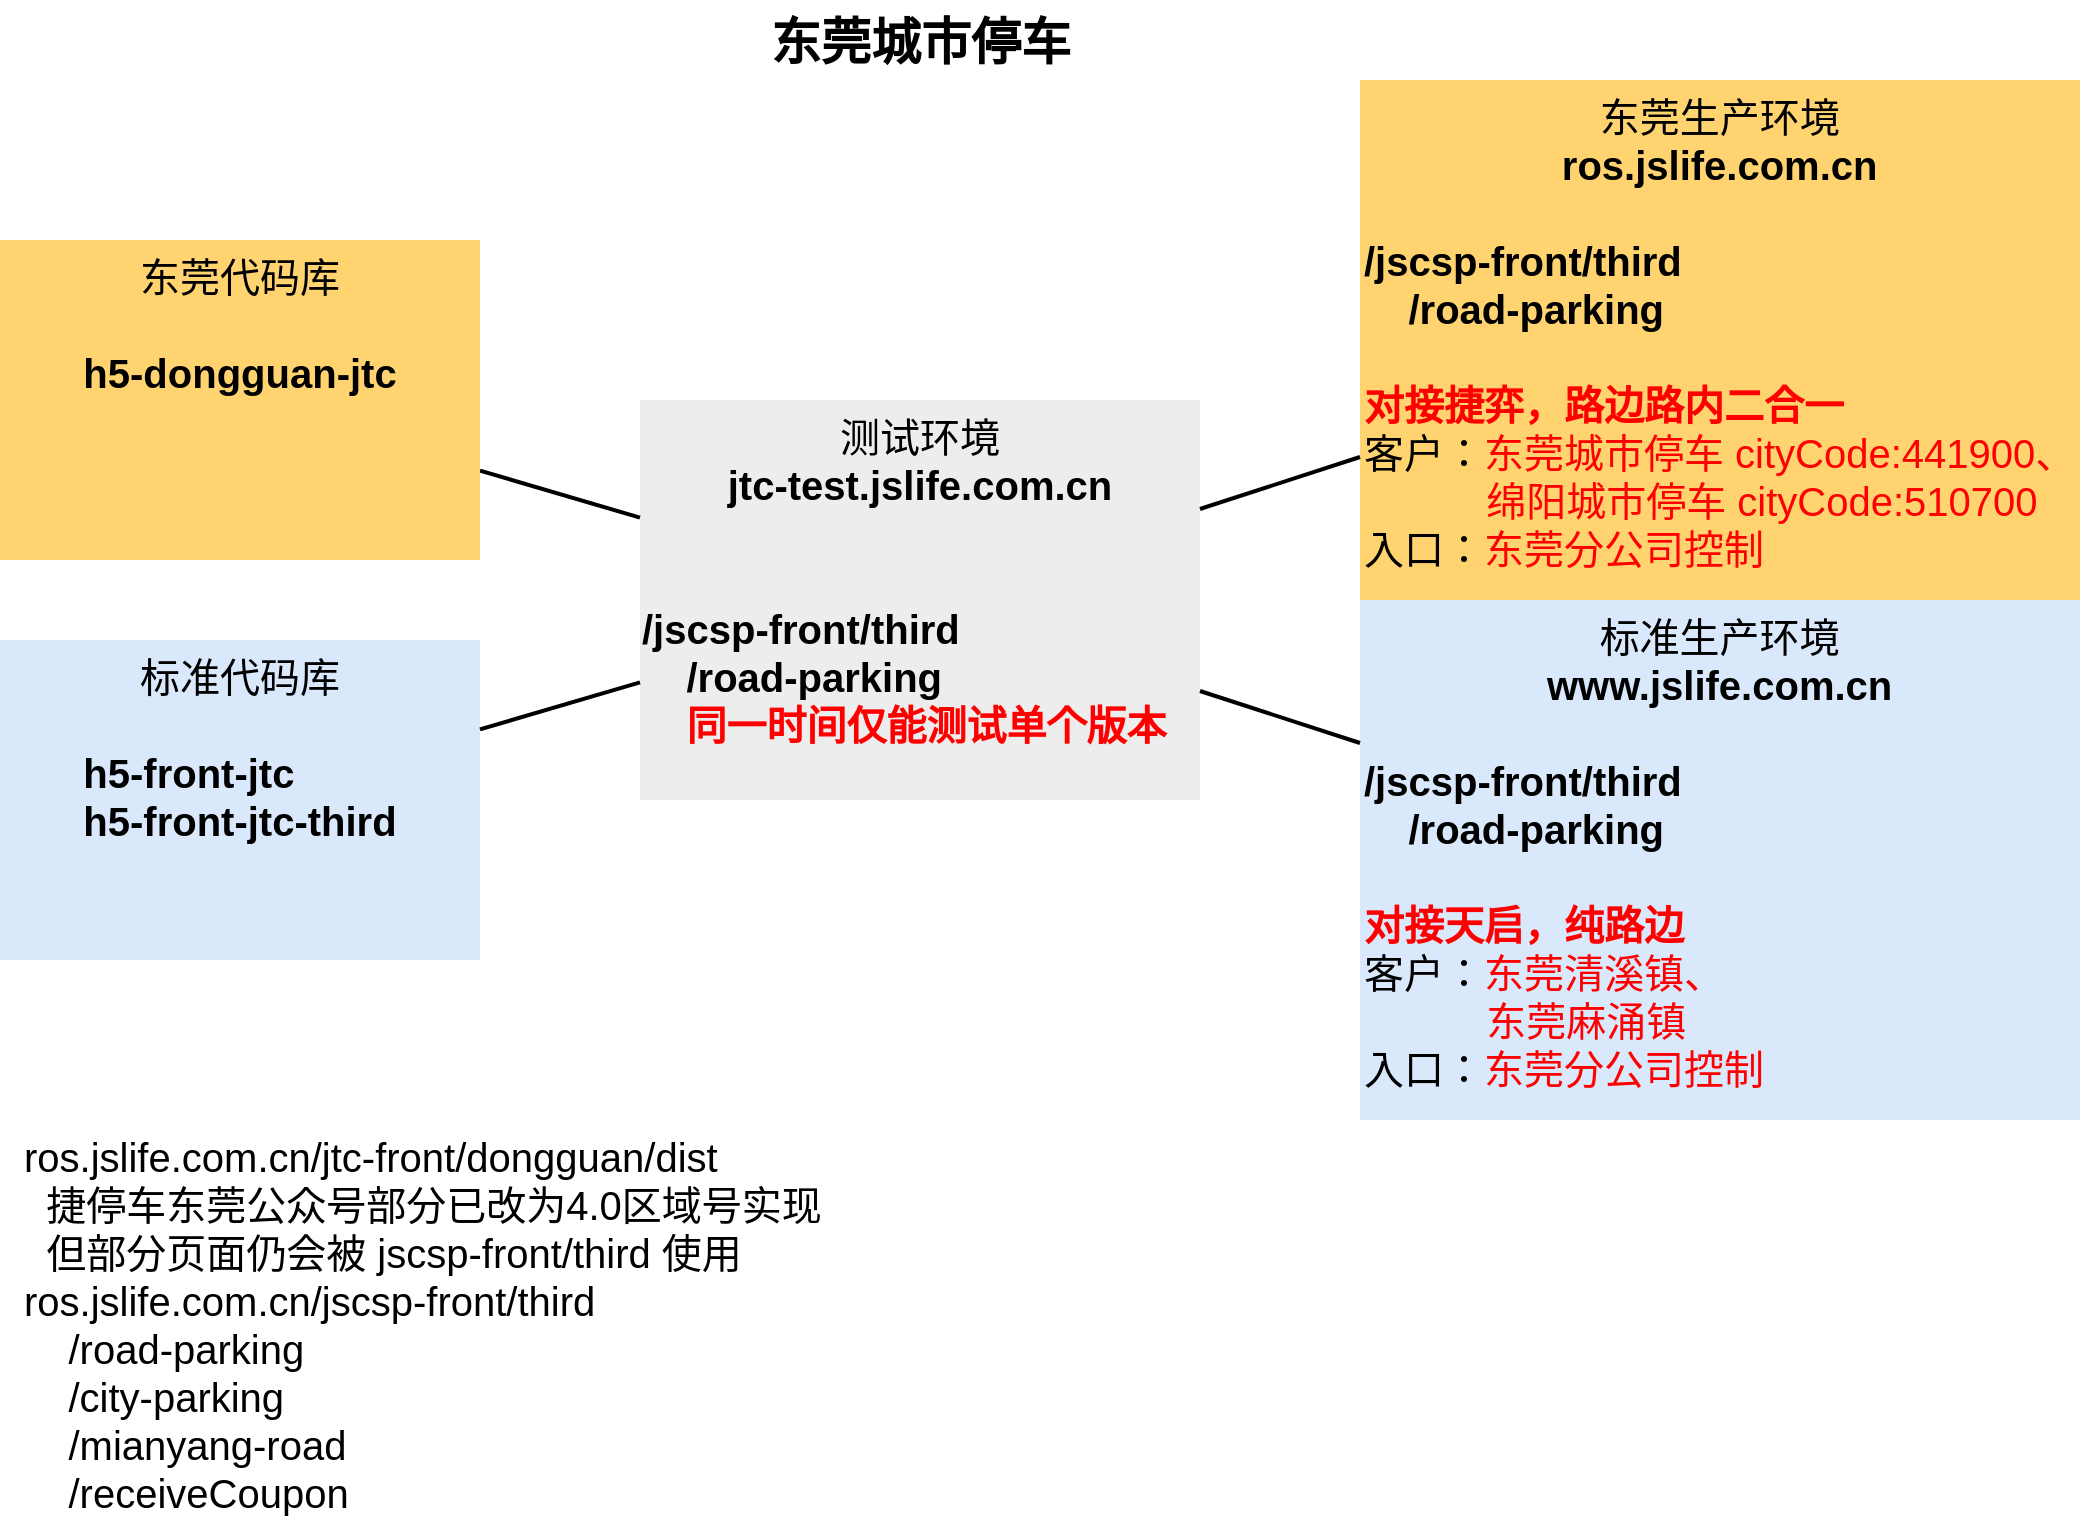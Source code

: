 <mxfile version="14.7.1" type="github" pages="2">
  <diagram name="东莞区域城市停车项目梳理" id="e3a06f82-3646-2815-327d-82caf3d4e204">
    <mxGraphModel dx="1503" dy="911" grid="1" gridSize="10" guides="0" tooltips="1" connect="1" arrows="1" fold="1" page="1" pageScale="1.5" pageWidth="1169" pageHeight="826" background="none" math="0" shadow="0">
      <root>
        <mxCell id="0" style=";html=1;" />
        <mxCell id="1" style=";html=1;" parent="0" />
        <mxCell id="6a7d8f32e03d9370-61" value="&lt;div style=&quot;text-align: center&quot;&gt;&lt;span&gt;东莞生产环境&lt;/span&gt;&lt;/div&gt;&lt;b&gt;&lt;div style=&quot;text-align: center&quot;&gt;&lt;b&gt;ros.jslife.com.cn&lt;/b&gt;&lt;/div&gt;&lt;/b&gt;&lt;b&gt;&amp;nbsp; &amp;nbsp; &amp;nbsp; &amp;nbsp; &amp;nbsp; &amp;nbsp; &amp;nbsp; &amp;nbsp; &amp;nbsp; &amp;nbsp; &amp;nbsp; &amp;nbsp; &amp;nbsp; &amp;nbsp; &amp;nbsp; &amp;nbsp; &amp;nbsp; &amp;nbsp; &amp;nbsp; &amp;nbsp; &amp;nbsp; &amp;nbsp; &amp;nbsp; &amp;nbsp; &amp;nbsp; &amp;nbsp; &amp;nbsp; &amp;nbsp; &amp;nbsp; &amp;nbsp; &amp;nbsp; &amp;nbsp;&amp;nbsp;&lt;/b&gt;&lt;br&gt;&lt;div style=&quot;font-weight: bold&quot;&gt;&lt;div style=&quot;font-weight: 400&quot;&gt;&lt;b&gt;/jscsp-front/third&lt;/b&gt;&lt;/div&gt;&lt;div style=&quot;font-weight: 400&quot;&gt;&lt;b&gt;&amp;nbsp; &amp;nbsp; /road-parking&lt;/b&gt;&lt;/div&gt;&lt;/div&gt;&lt;div style=&quot;font-weight: bold&quot;&gt;&lt;b&gt;&lt;font color=&quot;#ff0000&quot;&gt;&lt;br&gt;&lt;/font&gt;&lt;/b&gt;&lt;/div&gt;&lt;div style=&quot;font-weight: bold&quot;&gt;&lt;b&gt;&lt;font color=&quot;#ff0000&quot;&gt;对接捷弈，路边路内二合一&lt;/font&gt;&lt;/b&gt;&lt;br&gt;&lt;/div&gt;&lt;div&gt;客户：&lt;font color=&quot;#ff0000&quot;&gt;东莞城市停车 cityCode:441900、&lt;/font&gt;&lt;/div&gt;&lt;div&gt;&lt;font color=&quot;#ff0000&quot;&gt;&amp;nbsp; &amp;nbsp; &amp;nbsp; &amp;nbsp; &amp;nbsp; &amp;nbsp;绵阳城市停车 cityCode:510700&lt;/font&gt;&lt;/div&gt;&lt;div&gt;入口：&lt;font color=&quot;#ff0000&quot;&gt;东莞分公司控制&lt;/font&gt;&lt;/div&gt;" style="whiteSpace=wrap;html=1;fontSize=20;strokeColor=none;verticalAlign=top;fillColor=#FFD470;align=left;" parent="1" vertex="1">
          <mxGeometry x="680" y="40" width="360" height="260" as="geometry" />
        </mxCell>
        <mxCell id="6a7d8f32e03d9370-60" value="&lt;div style=&quot;text-align: center&quot;&gt;&lt;span&gt;标准生产环境&lt;/span&gt;&lt;/div&gt;&lt;b&gt;&lt;div style=&quot;text-align: center&quot;&gt;&lt;b&gt;www.jslife.com.cn&lt;/b&gt;&lt;/div&gt;&amp;nbsp; &amp;nbsp; &amp;nbsp; &amp;nbsp; &amp;nbsp; &amp;nbsp; &amp;nbsp; &amp;nbsp; &amp;nbsp; &amp;nbsp; &amp;nbsp; &amp;nbsp; &amp;nbsp; &amp;nbsp; &amp;nbsp; &amp;nbsp; &amp;nbsp; &amp;nbsp; &amp;nbsp; &amp;nbsp; &amp;nbsp; &amp;nbsp; &amp;nbsp; &amp;nbsp; &amp;nbsp; &amp;nbsp; &amp;nbsp; &amp;nbsp; &amp;nbsp; &amp;nbsp; &amp;nbsp; &amp;nbsp;&amp;nbsp;&lt;br&gt;&lt;/b&gt;&lt;div style=&quot;font-weight: bold&quot;&gt;&lt;div style=&quot;font-weight: 400&quot;&gt;&lt;b&gt;/jscsp-front/third&lt;/b&gt;&lt;/div&gt;&lt;div style=&quot;font-weight: 400&quot;&gt;&lt;b&gt;&amp;nbsp; &amp;nbsp; /road-parking&lt;/b&gt;&lt;/div&gt;&lt;/div&gt;&lt;div style=&quot;font-weight: bold&quot;&gt;&lt;b&gt;&lt;font color=&quot;#ff0000&quot;&gt;&lt;br&gt;&lt;/font&gt;&lt;/b&gt;&lt;/div&gt;&lt;div style=&quot;font-weight: bold&quot;&gt;&lt;b&gt;&lt;font color=&quot;#ff0000&quot;&gt;对接天启，纯路边&lt;/font&gt;&lt;/b&gt;&lt;/div&gt;&lt;div&gt;客户：&lt;font color=&quot;#ff0000&quot;&gt;东莞清溪镇、&lt;/font&gt;&lt;/div&gt;&lt;div&gt;&lt;font color=&quot;#ff0000&quot;&gt;&amp;nbsp; &amp;nbsp; &amp;nbsp; &amp;nbsp; &amp;nbsp; &amp;nbsp;东莞麻涌镇&lt;/font&gt;&lt;/div&gt;&lt;div&gt;入口：&lt;font color=&quot;#ff0000&quot;&gt;东莞分公司控制&lt;/font&gt;&lt;/div&gt;" style="whiteSpace=wrap;html=1;fontSize=20;strokeColor=none;verticalAlign=top;fillColor=#DAE8FC;align=left;" parent="1" vertex="1">
          <mxGeometry x="680" y="300" width="360" height="260" as="geometry" />
        </mxCell>
        <mxCell id="6a7d8f32e03d9370-59" value="测试环境&lt;br&gt;&lt;b&gt;jtc-test.jslife.com.cn&lt;/b&gt;&lt;br&gt;&amp;nbsp; &amp;nbsp; &amp;nbsp; &amp;nbsp; &amp;nbsp; &amp;nbsp; &amp;nbsp; &amp;nbsp; &amp;nbsp; &amp;nbsp; &amp;nbsp; &amp;nbsp; &amp;nbsp; &amp;nbsp; &amp;nbsp; &amp;nbsp; &amp;nbsp; &amp;nbsp; &amp;nbsp; &amp;nbsp; &amp;nbsp; &amp;nbsp; &amp;nbsp; &amp;nbsp; &amp;nbsp; &amp;nbsp; &amp;nbsp; &amp;nbsp; &amp;nbsp;&lt;br&gt;&lt;div style=&quot;text-align: left&quot;&gt;&lt;span&gt;&lt;b&gt;/jscsp-front/third&lt;/b&gt;&lt;/span&gt;&lt;/div&gt;&lt;div style=&quot;text-align: left&quot;&gt;&lt;span&gt;&lt;b&gt;&amp;nbsp; &amp;nbsp; /road-parking&lt;/b&gt;&lt;/span&gt;&lt;/div&gt;&lt;div style=&quot;text-align: left&quot;&gt;&lt;b&gt;&amp;nbsp; &amp;nbsp; &lt;font color=&quot;#ff0000&quot;&gt;同一时间仅能测试单个版本&lt;/font&gt;&lt;/b&gt;&lt;/div&gt;" style="whiteSpace=wrap;html=1;fillColor=#EDEDED;fontSize=20;strokeColor=none;verticalAlign=top;" parent="1" vertex="1">
          <mxGeometry x="320" y="200" width="280" height="200" as="geometry" />
        </mxCell>
        <mxCell id="6a7d8f32e03d9370-58" value="标准代码库&lt;br&gt;&lt;br&gt;&lt;div style=&quot;text-align: left&quot;&gt;&lt;b&gt;h5-front-jtc&lt;/b&gt;&lt;/div&gt;&lt;b&gt;&lt;div style=&quot;text-align: left&quot;&gt;&lt;b&gt;h5-front-jtc-third&lt;/b&gt;&lt;/div&gt;&lt;/b&gt;" style="whiteSpace=wrap;html=1;fillColor=#dae8fc;fontSize=20;strokeColor=none;verticalAlign=top;" parent="1" vertex="1">
          <mxGeometry y="320" width="240" height="160" as="geometry" />
        </mxCell>
        <mxCell id="j2oiQKVscd1AGmcSYkZs-3" value="" style="rounded=0;orthogonalLoop=1;jettySize=auto;html=1;fontSize=14;strokeWidth=2;endFill=0;endArrow=none;endSize=10;startSize=10;" edge="1" parent="1" source="6a7d8f32e03d9370-57" target="6a7d8f32e03d9370-59">
          <mxGeometry relative="1" as="geometry" />
        </mxCell>
        <mxCell id="6a7d8f32e03d9370-57" value="东莞代码库&lt;br&gt;&lt;br&gt;&lt;div style=&quot;text-align: left&quot;&gt;&lt;b&gt;h5-dongguan-jtc&lt;/b&gt;&lt;/div&gt;" style="whiteSpace=wrap;html=1;fillColor=#FFD470;gradientColor=none;fontSize=20;strokeColor=none;verticalAlign=top;" parent="1" vertex="1">
          <mxGeometry y="120" width="240" height="160" as="geometry" />
        </mxCell>
        <mxCell id="6a7d8f32e03d9370-35" style="edgeStyle=none;rounded=0;html=1;startSize=10;endSize=10;jettySize=auto;orthogonalLoop=1;fontSize=14;endArrow=none;endFill=0;strokeWidth=2;" parent="1" source="6a7d8f32e03d9370-58" target="6a7d8f32e03d9370-59" edge="1">
          <mxGeometry relative="1" as="geometry">
            <mxPoint x="8.5" y="452.524" as="sourcePoint" />
          </mxGeometry>
        </mxCell>
        <mxCell id="6a7d8f32e03d9370-42" style="edgeStyle=none;rounded=0;html=1;startSize=10;endSize=10;jettySize=auto;orthogonalLoop=1;fontSize=14;endArrow=none;endFill=0;strokeWidth=2;" parent="1" source="6a7d8f32e03d9370-11" edge="1">
          <mxGeometry relative="1" as="geometry">
            <mxPoint x="759" y="365.883" as="targetPoint" />
          </mxGeometry>
        </mxCell>
        <mxCell id="j2oiQKVscd1AGmcSYkZs-2" value="" style="edgeStyle=orthogonalEdgeStyle;rounded=0;orthogonalLoop=1;jettySize=auto;html=1;" edge="1" parent="1" source="6a7d8f32e03d9370-17">
          <mxGeometry relative="1" as="geometry">
            <mxPoint x="679" y="202.5" as="targetPoint" />
          </mxGeometry>
        </mxCell>
        <mxCell id="6a7d8f32e03d9370-46" style="edgeStyle=none;rounded=0;html=1;startSize=10;endSize=10;jettySize=auto;orthogonalLoop=1;fontSize=14;endArrow=none;endFill=0;strokeWidth=2;" parent="1" source="6a7d8f32e03d9370-59" target="6a7d8f32e03d9370-61" edge="1">
          <mxGeometry relative="1" as="geometry">
            <mxPoint x="374" y="304.241" as="sourcePoint" />
          </mxGeometry>
        </mxCell>
        <mxCell id="6a7d8f32e03d9370-47" style="edgeStyle=none;rounded=0;html=1;startSize=10;endSize=10;jettySize=auto;orthogonalLoop=1;fontSize=14;endArrow=none;endFill=0;strokeWidth=2;" parent="1" source="6a7d8f32e03d9370-59" target="6a7d8f32e03d9370-60" edge="1">
          <mxGeometry relative="1" as="geometry">
            <mxPoint x="374" y="438.91" as="sourcePoint" />
          </mxGeometry>
        </mxCell>
        <mxCell id="6a7d8f32e03d9370-62" value="东莞城市停车" style="text;strokeColor=none;fillColor=none;html=1;fontSize=25;fontStyle=1;verticalAlign=middle;align=center;" parent="1" vertex="1">
          <mxGeometry x="29.5" width="861" height="40" as="geometry" />
        </mxCell>
        <mxCell id="j2oiQKVscd1AGmcSYkZs-5" value="ros.jslife.com.cn/jtc-front/dongguan/dist&lt;br&gt;&amp;nbsp; 捷停车东莞公众号部分已改为4.0区域号实现&lt;br&gt;&amp;nbsp; 但部分页面仍会被 jscsp-front/third 使用&lt;br&gt;ros.jslife.com.cn/jscsp-front/third&lt;br&gt;&amp;nbsp; &amp;nbsp; /road-parking&lt;br&gt;&amp;nbsp; &amp;nbsp; /city-parking&lt;br&gt;&amp;nbsp; &amp;nbsp; /mianyang-road&lt;br&gt;&amp;nbsp; &amp;nbsp; /receiveCoupon" style="text;html=1;strokeColor=none;fillColor=none;align=left;verticalAlign=top;whiteSpace=wrap;rounded=0;fontSize=20;" vertex="1" parent="1">
          <mxGeometry x="10" y="560" width="720" height="200" as="geometry" />
        </mxCell>
      </root>
    </mxGraphModel>
  </diagram>
  <diagram id="hX4QKLf-VHRnklhFNB4n" name="生产客服问题梳理">
    <mxGraphModel dx="1503" dy="911" grid="1" gridSize="10" guides="1" tooltips="1" connect="1" arrows="1" fold="1" page="1" pageScale="1" pageWidth="827" pageHeight="1169" math="0" shadow="0">
      <root>
        <mxCell id="Vcfc9h6w2m6-KzRkpfo1-0" />
        <mxCell id="Vcfc9h6w2m6-KzRkpfo1-1" parent="Vcfc9h6w2m6-KzRkpfo1-0" />
        <mxCell id="wrlHLk6mMZjb8vaDHINe-0" value="13734020303&lt;br&gt;机主（&lt;font color=&quot;#ff0000&quot;&gt;投诉人&lt;/font&gt;）" style="text;html=1;strokeColor=none;fillColor=none;align=center;verticalAlign=middle;whiteSpace=wrap;rounded=0;fontSize=20;" vertex="1" parent="Vcfc9h6w2m6-KzRkpfo1-1">
          <mxGeometry x="150" y="120" width="150" height="50" as="geometry" />
        </mxCell>
        <mxCell id="wrlHLk6mMZjb8vaDHINe-1" value="&lt;font color=&quot;#0000ff&quot;&gt;134****0970&lt;/font&gt;&lt;br&gt;机主（&lt;font color=&quot;#0000ff&quot;&gt;缴费人&lt;/font&gt;）" style="text;html=1;strokeColor=none;fillColor=none;align=center;verticalAlign=middle;whiteSpace=wrap;rounded=0;fontSize=20;" vertex="1" parent="Vcfc9h6w2m6-KzRkpfo1-1">
          <mxGeometry x="150" y="230" width="150" height="50" as="geometry" />
        </mxCell>
        <mxCell id="wrlHLk6mMZjb8vaDHINe-2" value="&lt;div&gt;微信: on61lxC_4sjmzmosfFf3in70f9fI （&lt;font color=&quot;#0000ff&quot;&gt;收到消息推送&lt;/font&gt;）&lt;/div&gt;捷停车登录帐号: &lt;font color=&quot;#0000ff&quot;&gt;134****0970&lt;/font&gt;" style="text;html=1;strokeColor=none;fillColor=none;align=left;verticalAlign=middle;whiteSpace=wrap;rounded=0;fontSize=20;" vertex="1" parent="Vcfc9h6w2m6-KzRkpfo1-1">
          <mxGeometry x="460" y="120" width="510" height="50" as="geometry" />
        </mxCell>
        <mxCell id="wrlHLk6mMZjb8vaDHINe-3" value="微信: on61lxCo085TEShhr7AnduLqnpQ0&lt;br&gt;捷停车登录帐号: 13734020303" style="text;html=1;strokeColor=none;fillColor=none;align=left;verticalAlign=middle;whiteSpace=wrap;rounded=0;fontSize=20;" vertex="1" parent="Vcfc9h6w2m6-KzRkpfo1-1">
          <mxGeometry x="460" width="380" height="50" as="geometry" />
        </mxCell>
        <mxCell id="wrlHLk6mMZjb8vaDHINe-4" value="" style="endArrow=classic;html=1;fontSize=20;startSize=10;endSize=10;strokeWidth=2;" edge="1" parent="Vcfc9h6w2m6-KzRkpfo1-1" source="wrlHLk6mMZjb8vaDHINe-0" target="wrlHLk6mMZjb8vaDHINe-2">
          <mxGeometry width="50" height="50" relative="1" as="geometry">
            <mxPoint x="720" y="250" as="sourcePoint" />
            <mxPoint x="770" y="200" as="targetPoint" />
          </mxGeometry>
        </mxCell>
        <mxCell id="wrlHLk6mMZjb8vaDHINe-5" value="&lt;font color=&quot;#ff0000&quot;&gt;当前使用&lt;/font&gt;" style="text;html=1;strokeColor=none;fillColor=none;align=center;verticalAlign=middle;whiteSpace=wrap;rounded=0;fontSize=20;" vertex="1" parent="Vcfc9h6w2m6-KzRkpfo1-1">
          <mxGeometry x="340" y="120" width="90" height="20" as="geometry" />
        </mxCell>
        <mxCell id="wrlHLk6mMZjb8vaDHINe-6" value="" style="endArrow=classic;dashed=1;html=1;dashPattern=1 3;strokeWidth=2;fontSize=20;entryX=0.5;entryY=1;entryDx=0;entryDy=0;endFill=1;exitX=1;exitY=0;exitDx=0;exitDy=0;" edge="1" parent="Vcfc9h6w2m6-KzRkpfo1-1" source="wrlHLk6mMZjb8vaDHINe-1" target="wrlHLk6mMZjb8vaDHINe-2">
          <mxGeometry width="50" height="50" relative="1" as="geometry">
            <mxPoint x="550" y="250" as="sourcePoint" />
            <mxPoint x="600" y="200" as="targetPoint" />
          </mxGeometry>
        </mxCell>
        <mxCell id="wrlHLk6mMZjb8vaDHINe-7" value="" style="endArrow=classic;dashed=1;html=1;dashPattern=1 3;strokeWidth=2;fontSize=20;entryX=0.5;entryY=1;entryDx=0;entryDy=0;endFill=1;" edge="1" parent="Vcfc9h6w2m6-KzRkpfo1-1" source="wrlHLk6mMZjb8vaDHINe-0" target="wrlHLk6mMZjb8vaDHINe-3">
          <mxGeometry width="50" height="50" relative="1" as="geometry">
            <mxPoint x="300" y="251.524" as="sourcePoint" />
            <mxPoint x="645" y="180" as="targetPoint" />
          </mxGeometry>
        </mxCell>
        <mxCell id="wrlHLk6mMZjb8vaDHINe-8" value="晋A725RR" style="rounded=0;whiteSpace=wrap;html=1;fontSize=20;align=center;verticalAlign=middle;labelBackgroundColor=none;fillColor=none;" vertex="1" parent="Vcfc9h6w2m6-KzRkpfo1-1">
          <mxGeometry y="110" width="120" height="60" as="geometry" />
        </mxCell>
        <mxCell id="wrlHLk6mMZjb8vaDHINe-9" value="&lt;font color=&quot;#0000ff&quot;&gt;晋A***RR&lt;/font&gt;" style="rounded=0;whiteSpace=wrap;html=1;fontSize=20;align=center;verticalAlign=middle;fillColor=none;" vertex="1" parent="Vcfc9h6w2m6-KzRkpfo1-1">
          <mxGeometry y="230" width="120" height="60" as="geometry" />
        </mxCell>
      </root>
    </mxGraphModel>
  </diagram>
</mxfile>
